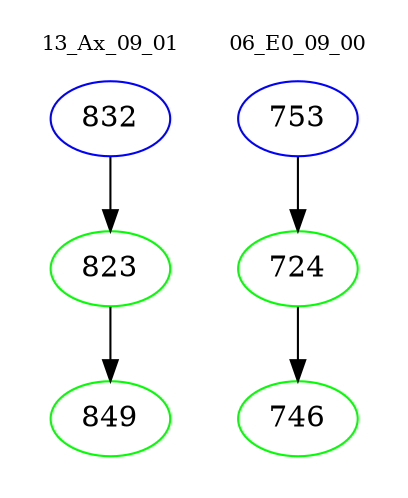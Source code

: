 digraph{
subgraph cluster_0 {
color = white
label = "13_Ax_09_01";
fontsize=10;
T0_832 [label="832", color="blue"]
T0_832 -> T0_823 [color="black"]
T0_823 [label="823", color="green"]
T0_823 -> T0_849 [color="black"]
T0_849 [label="849", color="green"]
}
subgraph cluster_1 {
color = white
label = "06_E0_09_00";
fontsize=10;
T1_753 [label="753", color="blue"]
T1_753 -> T1_724 [color="black"]
T1_724 [label="724", color="green"]
T1_724 -> T1_746 [color="black"]
T1_746 [label="746", color="green"]
}
}
